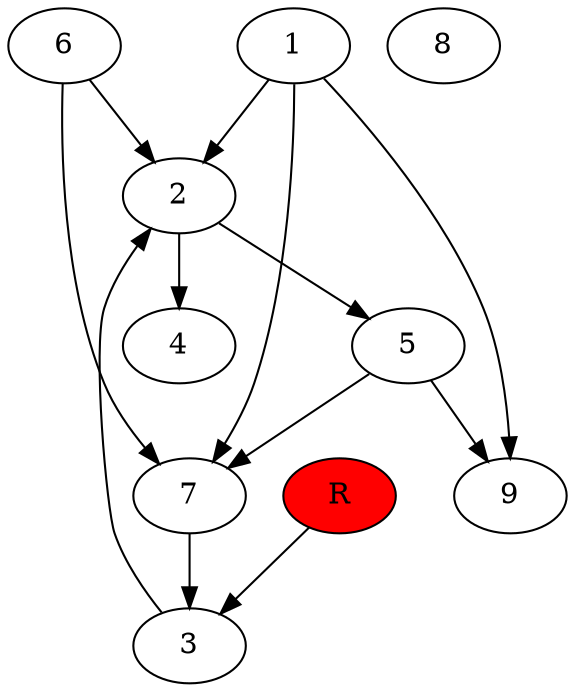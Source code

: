digraph prb46382 {
	1
	2
	3
	4
	5
	6
	7
	8
	R [fillcolor="#ff0000" style=filled]
	1 -> 2
	1 -> 7
	1 -> 9
	2 -> 4
	2 -> 5
	3 -> 2
	5 -> 7
	5 -> 9
	6 -> 2
	6 -> 7
	7 -> 3
	R -> 3
}
